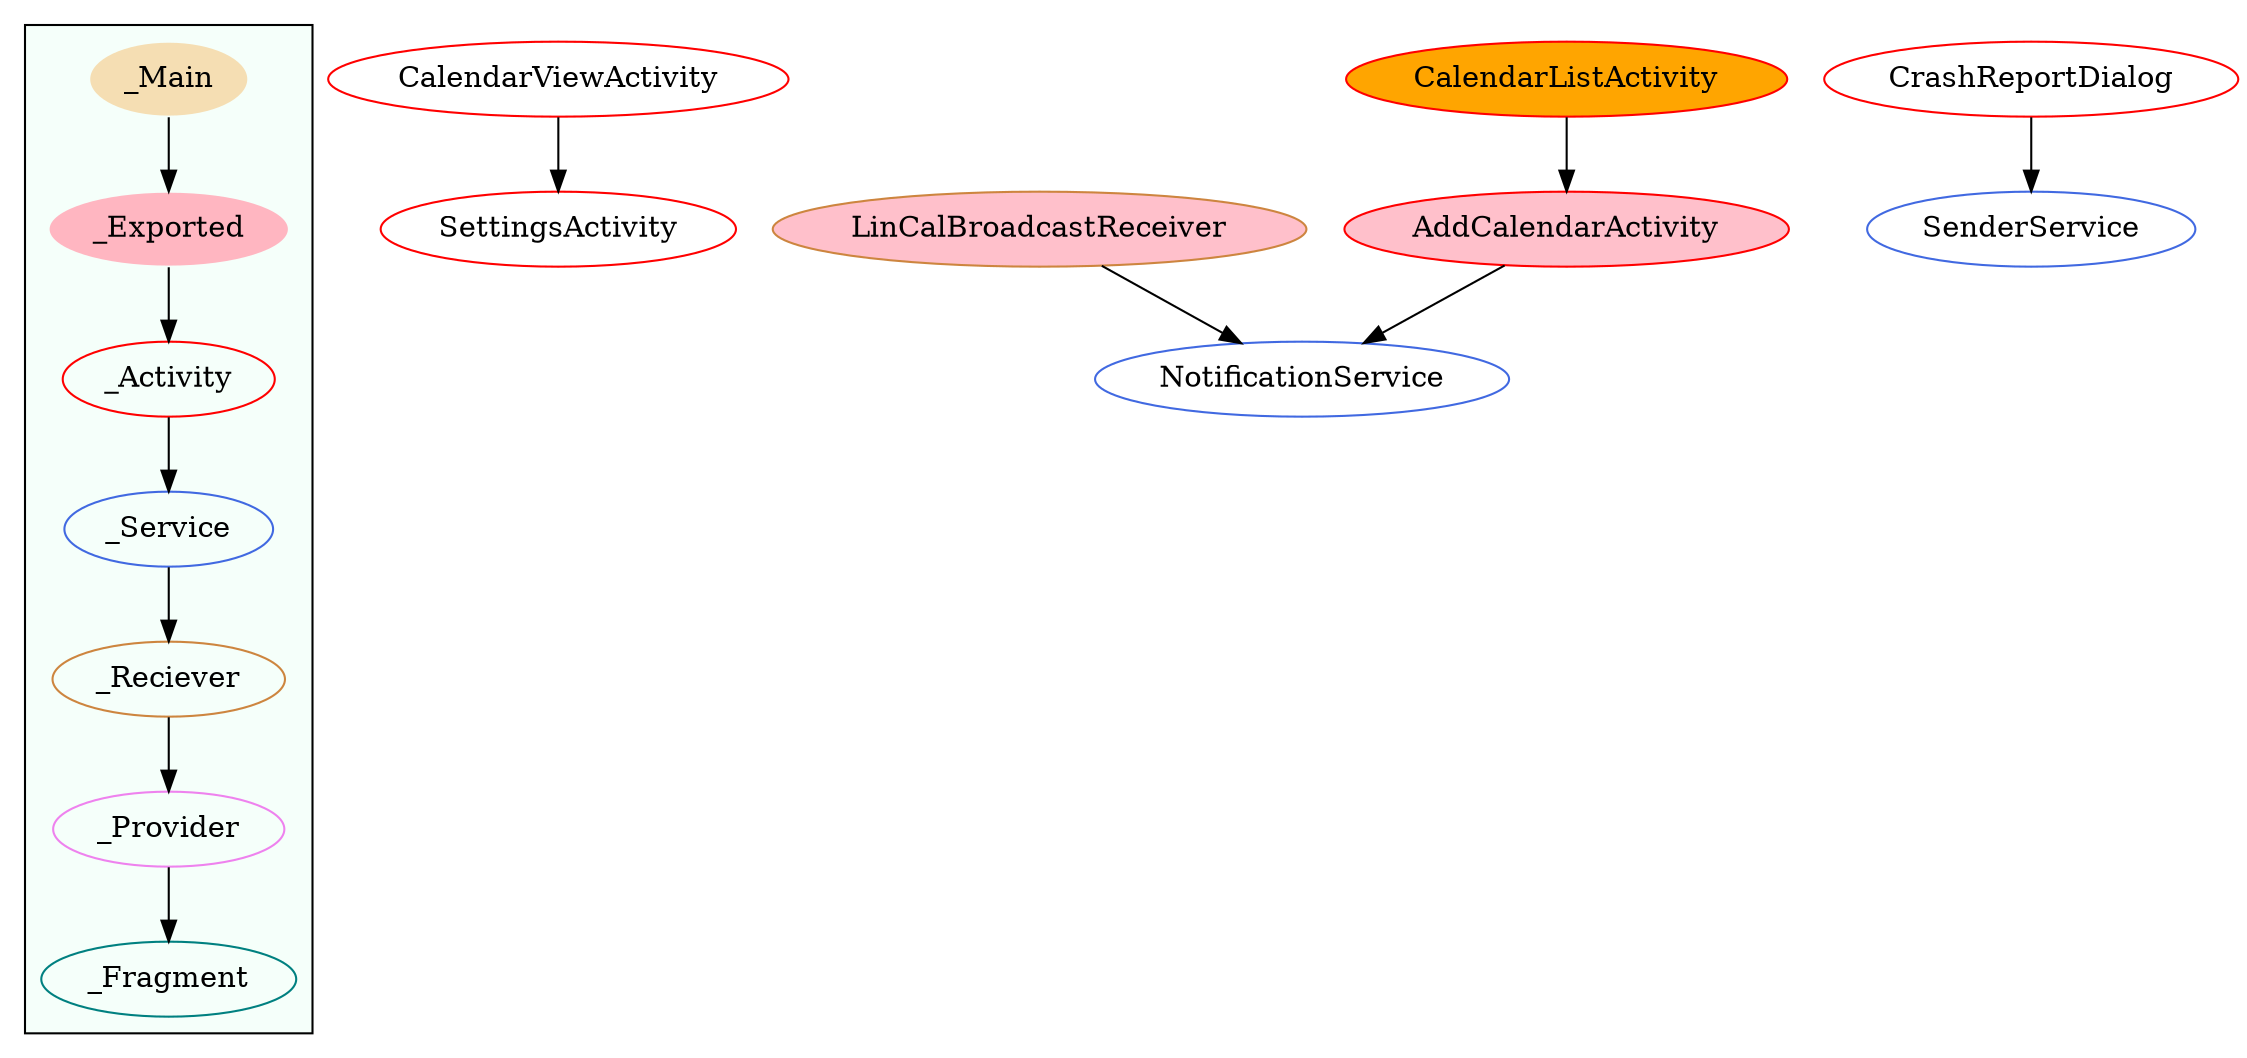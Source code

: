 digraph G {
subgraph cluster_legend{ 
bgcolor=mintcream;
_Activity[color = red];
_Service[color = royalblue];
_Provider[color = violet];
_Reciever[color = peru];
_Fragment[color = teal];
_Main[style=filled, fillcolor=wheat, color = mintcream];
_Exported[style=filled, fillcolor=lightpink, color = mintcream];
_Main -> _Exported -> _Activity -> _Service -> _Reciever -> _Provider -> _Fragment; 
}
SettingsActivity[color = red];
AddCalendarActivity[style=filled, fillcolor=pink, color = red];
CrashReportDialog[color = red];
CalendarListActivity[style=filled, fillcolor=orange, color = red];
CalendarViewActivity[color = red];
NotificationService[color = royalblue];
SenderService[color = royalblue];
LinCalBroadcastReceiver[style=filled, fillcolor=pink, color = peru];
AddCalendarActivity->NotificationService;
LinCalBroadcastReceiver->NotificationService;
CrashReportDialog->SenderService;
CalendarListActivity->AddCalendarActivity;
CalendarViewActivity->SettingsActivity;
}
